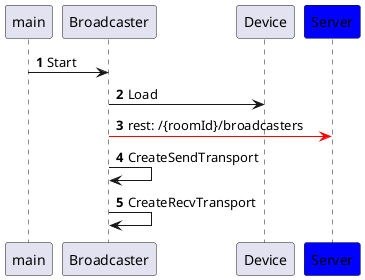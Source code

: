 @startuml xx

' https://pdf.plantuml.net/1.2020.22/PlantUML_Language_Reference_Guide_zh.pdf

participant main
participant Broadcaster
participant Device
participant Server #blue

autonumber
main -> Broadcaster: Start
Broadcaster -> Device: Load
Broadcaster -[#red]> Server: rest: /{roomId}/broadcasters

Broadcaster -> Broadcaster: CreateSendTransport
Broadcaster -> Broadcaster: CreateRecvTransport

@enduml